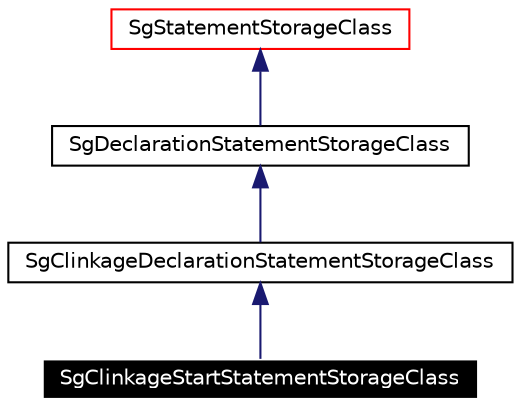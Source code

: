 digraph G
{
  edge [fontname="Helvetica",fontsize=10,labelfontname="Helvetica",labelfontsize=10];
  node [fontname="Helvetica",fontsize=10,shape=record];
  Node1 [label="SgClinkageStartStatementStorageClass",height=0.2,width=0.4,color="white", fillcolor="black", style="filled" fontcolor="white"];
  Node2 -> Node1 [dir=back,color="midnightblue",fontsize=10,style="solid",fontname="Helvetica"];
  Node2 [label="SgClinkageDeclarationStatementStorageClass",height=0.2,width=0.4,color="black",URL="$classSgClinkageDeclarationStatementStorageClass.html"];
  Node3 -> Node2 [dir=back,color="midnightblue",fontsize=10,style="solid",fontname="Helvetica"];
  Node3 [label="SgDeclarationStatementStorageClass",height=0.2,width=0.4,color="black",URL="$classSgDeclarationStatementStorageClass.html"];
  Node4 -> Node3 [dir=back,color="midnightblue",fontsize=10,style="solid",fontname="Helvetica"];
  Node4 [label="SgStatementStorageClass",height=0.2,width=0.4,color="red",URL="$classSgStatementStorageClass.html"];
}
